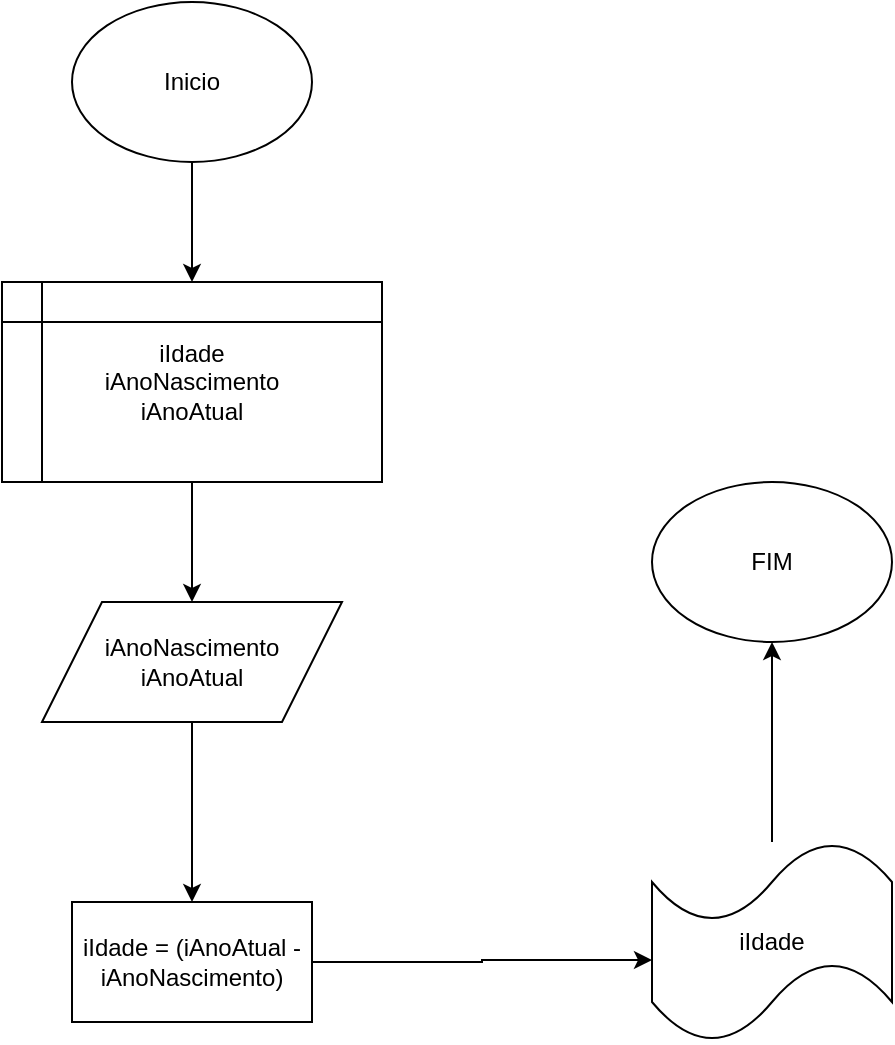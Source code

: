 <mxfile version="10.6.7" type="device"><diagram name="Page-1" id="8ce9d11a-91a2-4d17-14d8-a56ed91bf033"><mxGraphModel dx="800" dy="431" grid="1" gridSize="10" guides="1" tooltips="1" connect="1" arrows="1" fold="1" page="1" pageScale="1" pageWidth="1100" pageHeight="850" background="#ffffff" math="0" shadow="0"><root><mxCell id="0"/><mxCell id="1" parent="0"/><mxCell id="NyML6O5yAkP_cF664q0T-9" value="" style="edgeStyle=orthogonalEdgeStyle;rounded=0;orthogonalLoop=1;jettySize=auto;html=1;" edge="1" parent="1" source="NyML6O5yAkP_cF664q0T-1" target="NyML6O5yAkP_cF664q0T-3"><mxGeometry relative="1" as="geometry"><mxPoint x="230" y="210" as="targetPoint"/></mxGeometry></mxCell><mxCell id="NyML6O5yAkP_cF664q0T-1" value="Inicio" style="ellipse;whiteSpace=wrap;html=1;" vertex="1" parent="1"><mxGeometry x="170" y="50" width="120" height="80" as="geometry"/></mxCell><mxCell id="NyML6O5yAkP_cF664q0T-13" style="edgeStyle=orthogonalEdgeStyle;rounded=0;orthogonalLoop=1;jettySize=auto;html=1;" edge="1" parent="1" source="NyML6O5yAkP_cF664q0T-3" target="NyML6O5yAkP_cF664q0T-12"><mxGeometry relative="1" as="geometry"/></mxCell><mxCell id="NyML6O5yAkP_cF664q0T-3" value="iIdade&lt;br&gt;iAnoNascimento&lt;br&gt;iAnoAtual&lt;br&gt;" style="shape=internalStorage;whiteSpace=wrap;html=1;backgroundOutline=1;" vertex="1" parent="1"><mxGeometry x="135" y="190" width="190" height="100" as="geometry"/></mxCell><mxCell id="NyML6O5yAkP_cF664q0T-16" style="edgeStyle=orthogonalEdgeStyle;rounded=0;orthogonalLoop=1;jettySize=auto;html=1;" edge="1" parent="1" source="NyML6O5yAkP_cF664q0T-12" target="NyML6O5yAkP_cF664q0T-15"><mxGeometry relative="1" as="geometry"/></mxCell><mxCell id="NyML6O5yAkP_cF664q0T-12" value="iAnoNascimento&lt;br&gt;iAnoAtual&lt;br&gt;" style="shape=parallelogram;perimeter=parallelogramPerimeter;whiteSpace=wrap;html=1;" vertex="1" parent="1"><mxGeometry x="155" y="350" width="150" height="60" as="geometry"/></mxCell><mxCell id="NyML6O5yAkP_cF664q0T-18" style="edgeStyle=orthogonalEdgeStyle;rounded=0;orthogonalLoop=1;jettySize=auto;html=1;entryX=0;entryY=0.59;entryDx=0;entryDy=0;entryPerimeter=0;" edge="1" parent="1" source="NyML6O5yAkP_cF664q0T-15" target="NyML6O5yAkP_cF664q0T-17"><mxGeometry relative="1" as="geometry"/></mxCell><mxCell id="NyML6O5yAkP_cF664q0T-15" value="iIdade = (iAnoAtual - iAnoNascimento)" style="rounded=0;whiteSpace=wrap;html=1;" vertex="1" parent="1"><mxGeometry x="170" y="500" width="120" height="60" as="geometry"/></mxCell><mxCell id="NyML6O5yAkP_cF664q0T-20" style="edgeStyle=orthogonalEdgeStyle;rounded=0;orthogonalLoop=1;jettySize=auto;html=1;entryX=0.5;entryY=1;entryDx=0;entryDy=0;" edge="1" parent="1" source="NyML6O5yAkP_cF664q0T-17" target="NyML6O5yAkP_cF664q0T-19"><mxGeometry relative="1" as="geometry"/></mxCell><mxCell id="NyML6O5yAkP_cF664q0T-17" value="iIdade" style="shape=tape;whiteSpace=wrap;html=1;" vertex="1" parent="1"><mxGeometry x="460" y="470" width="120" height="100" as="geometry"/></mxCell><mxCell id="NyML6O5yAkP_cF664q0T-19" value="FIM&lt;br&gt;" style="ellipse;whiteSpace=wrap;html=1;" vertex="1" parent="1"><mxGeometry x="460" y="290" width="120" height="80" as="geometry"/></mxCell></root></mxGraphModel></diagram></mxfile>